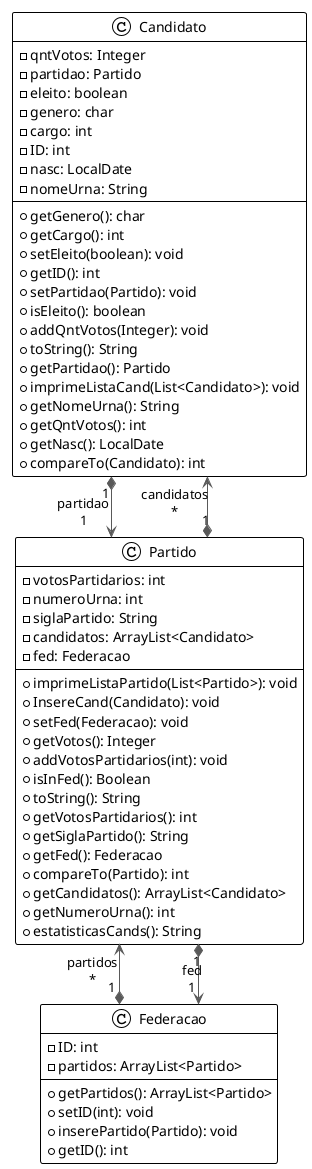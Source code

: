 @startuml

!theme plain
top to bottom direction
skinparam linetype ortho

class Candidato {
  - qntVotos: Integer
  - partidao: Partido
  - eleito: boolean
  - genero: char
  - cargo: int
  - ID: int
  - nasc: LocalDate
  - nomeUrna: String
  + getGenero(): char
  + getCargo(): int
  + setEleito(boolean): void
  + getID(): int
  + setPartidao(Partido): void
  + isEleito(): boolean
  + addQntVotos(Integer): void
  + toString(): String
  + getPartidao(): Partido
  + imprimeListaCand(List<Candidato>): void
  + getNomeUrna(): String
  + getQntVotos(): int
  + getNasc(): LocalDate
  + compareTo(Candidato): int
}
class Federacao {
  - ID: int
  - partidos: ArrayList<Partido>
  + getPartidos(): ArrayList<Partido>
  + setID(int): void
  + inserePartido(Partido): void
  + getID(): int
}
class Partido {
  - votosPartidarios: int
  - numeroUrna: int
  - siglaPartido: String
  - candidatos: ArrayList<Candidato>
  - fed: Federacao
  + imprimeListaPartido(List<Partido>): void
  + InsereCand(Candidato): void
  + setFed(Federacao): void
  + getVotos(): Integer
  + addVotosPartidarios(int): void
  + isInFed(): Boolean
  + toString(): String
  + getVotosPartidarios(): int
  + getSiglaPartido(): String
  + getFed(): Federacao
  + compareTo(Partido): int
  + getCandidatos(): ArrayList<Candidato>
  + getNumeroUrna(): int
  + estatisticasCands(): String
}

Candidato "1" *-[#595959,plain]-> "partidao\n1" Partido   
Federacao "1" *-[#595959,plain]-> "partidos\n*" Partido   
Partido   "1" *-[#595959,plain]-> "candidatos\n*" Candidato 
Partido   "1" *-[#595959,plain]-> "fed\n1" Federacao 
@enduml
